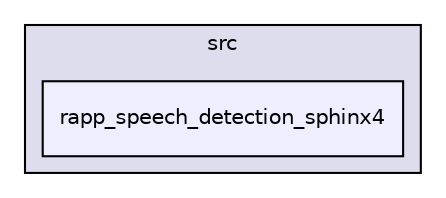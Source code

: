 digraph "/home/travis/rapp_temp/rapp-platform/rapp_speech_detection_sphinx4/src/rapp_speech_detection_sphinx4" {
  compound=true
  node [ fontsize="10", fontname="Helvetica"];
  edge [ labelfontsize="10", labelfontname="Helvetica"];
  subgraph clusterdir_ba12041bdacd71bc06d9679b51b9ce53 {
    graph [ bgcolor="#ddddee", pencolor="black", label="src" fontname="Helvetica", fontsize="10", URL="dir_ba12041bdacd71bc06d9679b51b9ce53.html"]
  dir_00f9ce4bce434fb37d04982503910b81 [shape=box, label="rapp_speech_detection_sphinx4", style="filled", fillcolor="#eeeeff", pencolor="black", URL="dir_00f9ce4bce434fb37d04982503910b81.html"];
  }
}
